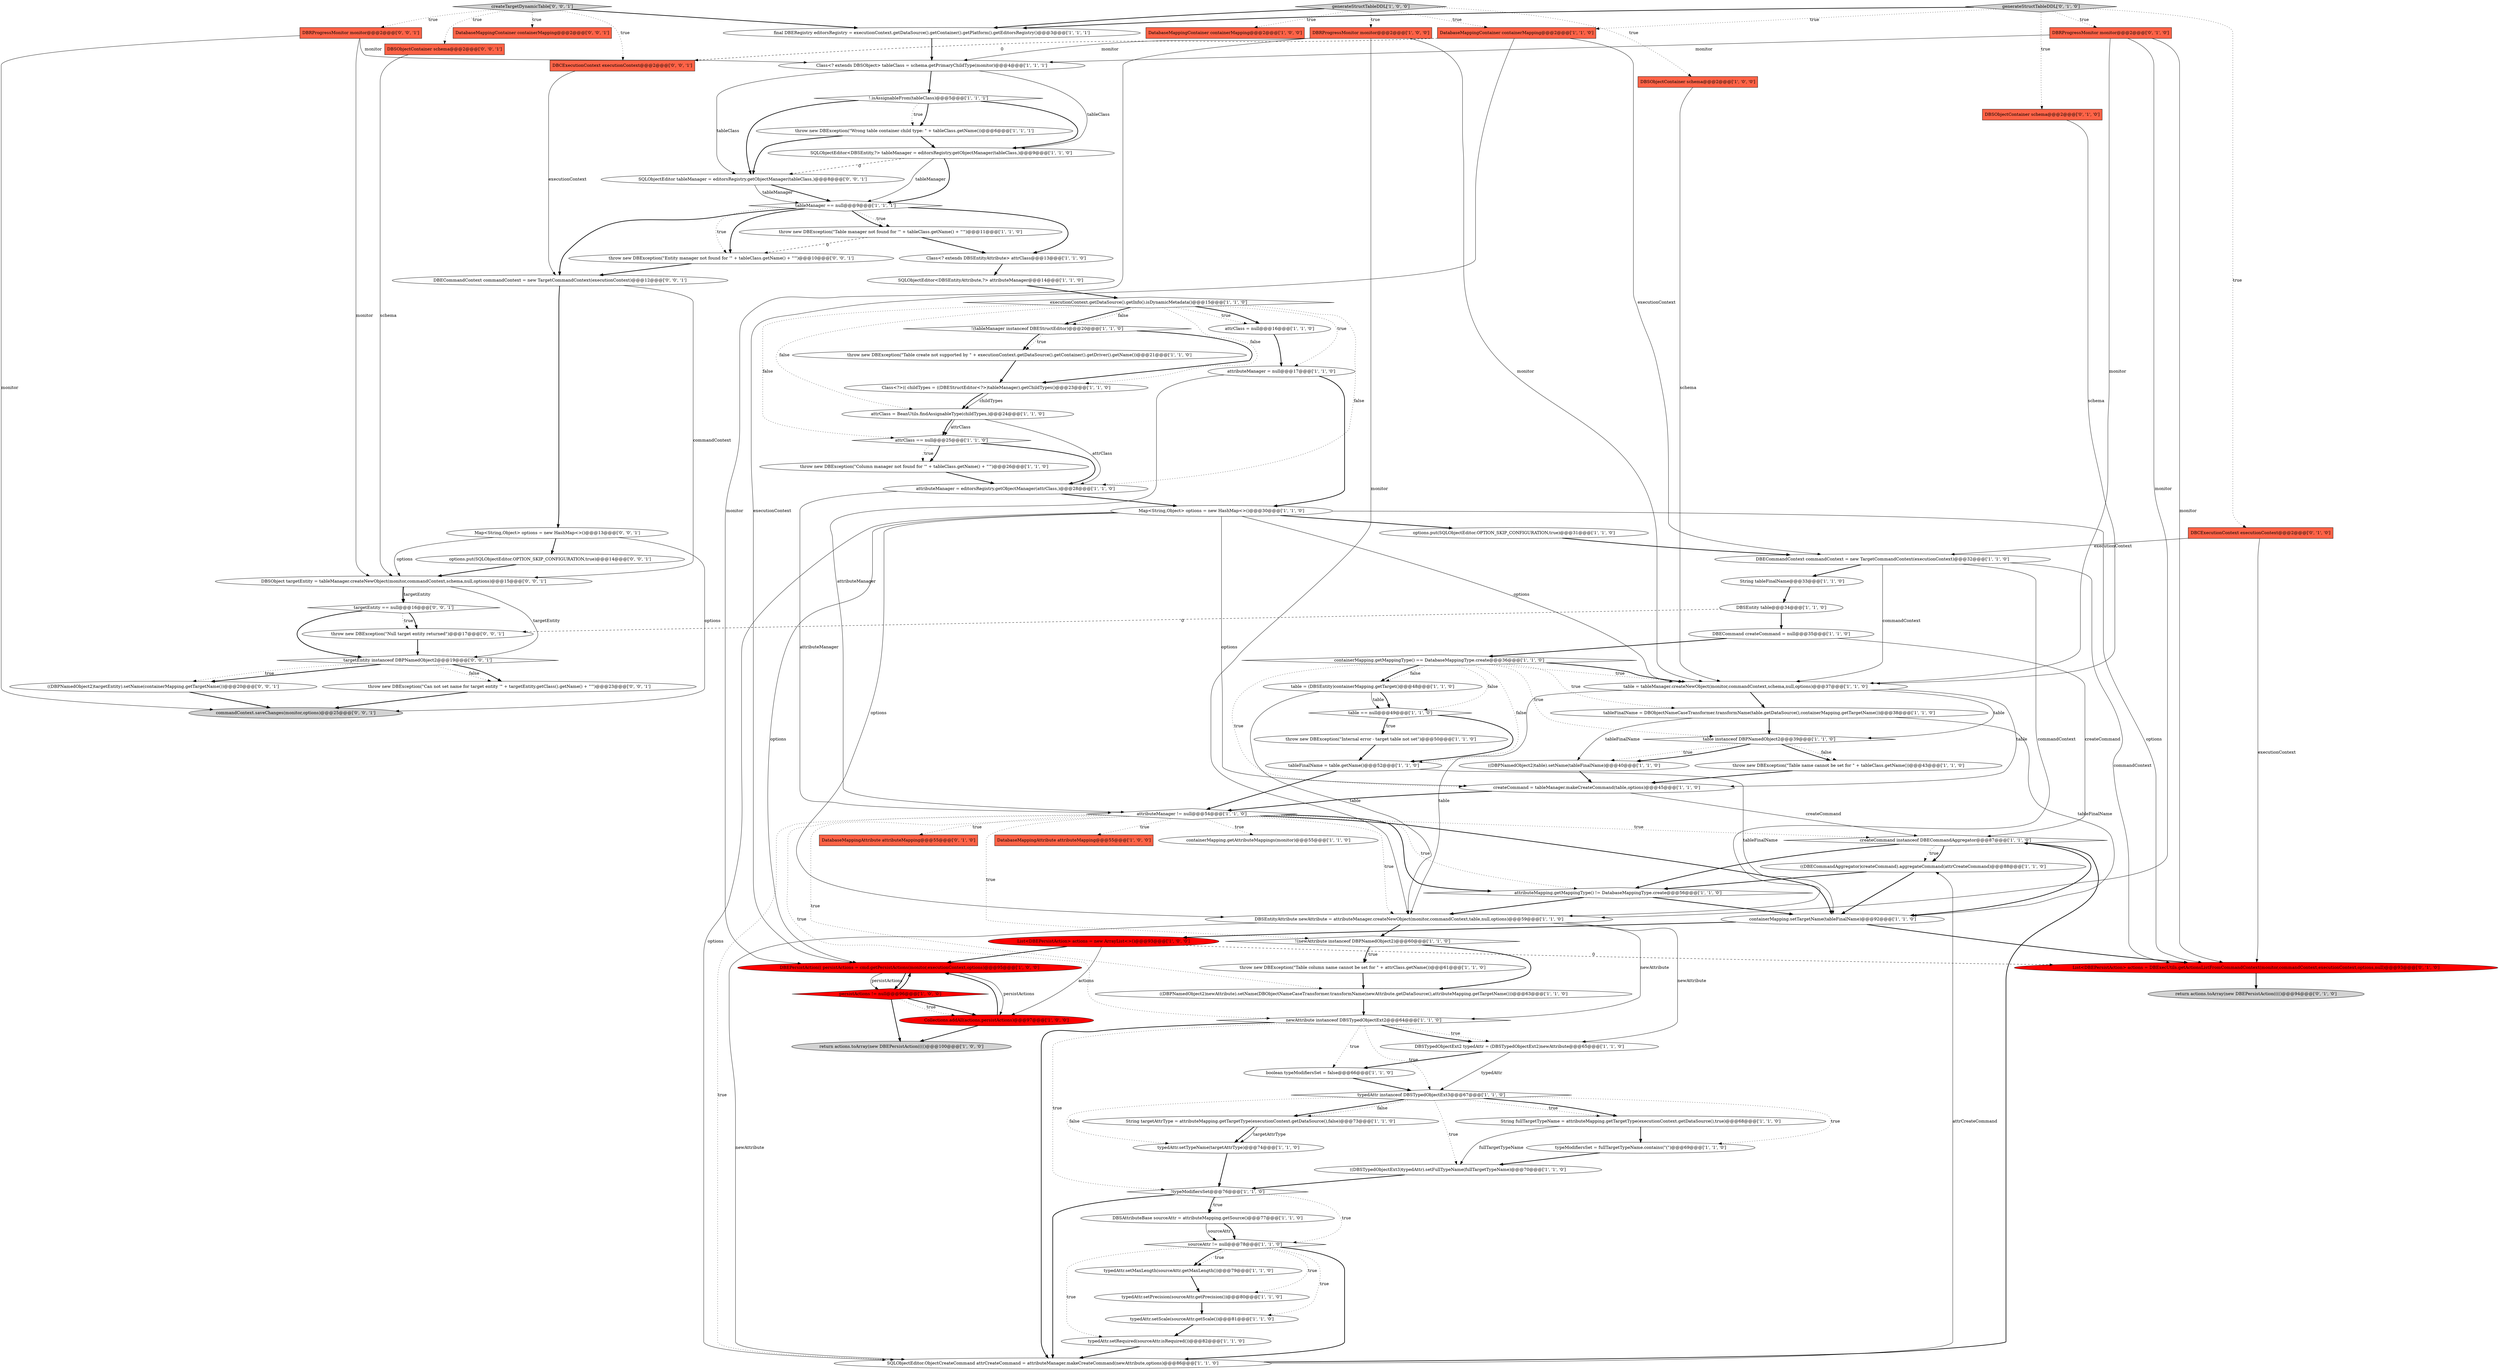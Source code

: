 digraph {
66 [style = filled, label = "attributeManager = editorsRegistry.getObjectManager(attrClass,)@@@28@@@['1', '1', '0']", fillcolor = white, shape = ellipse image = "AAA0AAABBB1BBB"];
81 [style = filled, label = "options.put(SQLObjectEditor.OPTION_SKIP_CONFIGURATION,true)@@@14@@@['0', '0', '1']", fillcolor = white, shape = ellipse image = "AAA0AAABBB3BBB"];
5 [style = filled, label = "typedAttr.setScale(sourceAttr.getScale())@@@81@@@['1', '1', '0']", fillcolor = white, shape = ellipse image = "AAA0AAABBB1BBB"];
44 [style = filled, label = "typedAttr.setTypeName(targetAttrType)@@@74@@@['1', '1', '0']", fillcolor = white, shape = ellipse image = "AAA0AAABBB1BBB"];
84 [style = filled, label = "SQLObjectEditor tableManager = editorsRegistry.getObjectManager(tableClass,)@@@8@@@['0', '0', '1']", fillcolor = white, shape = ellipse image = "AAA0AAABBB3BBB"];
3 [style = filled, label = "throw new DBException(\"Table name cannot be set for \" + tableClass.getName())@@@43@@@['1', '1', '0']", fillcolor = white, shape = ellipse image = "AAA0AAABBB1BBB"];
46 [style = filled, label = "DBECommand createCommand = null@@@35@@@['1', '1', '0']", fillcolor = white, shape = ellipse image = "AAA0AAABBB1BBB"];
56 [style = filled, label = "DBSObjectContainer schema@@@2@@@['1', '0', '0']", fillcolor = tomato, shape = box image = "AAA0AAABBB1BBB"];
17 [style = filled, label = "attrClass = BeanUtils.findAssignableType(childTypes,)@@@24@@@['1', '1', '0']", fillcolor = white, shape = ellipse image = "AAA0AAABBB1BBB"];
31 [style = filled, label = "((DBECommandAggregator)createCommand).aggregateCommand(attrCreateCommand)@@@88@@@['1', '1', '0']", fillcolor = white, shape = ellipse image = "AAA0AAABBB1BBB"];
21 [style = filled, label = "String fullTargetTypeName = attributeMapping.getTargetType(executionContext.getDataSource(),true)@@@68@@@['1', '1', '0']", fillcolor = white, shape = ellipse image = "AAA0AAABBB1BBB"];
63 [style = filled, label = "SQLObjectEditor<DBSEntityAttribute,?> attributeManager@@@14@@@['1', '1', '0']", fillcolor = white, shape = ellipse image = "AAA0AAABBB1BBB"];
68 [style = filled, label = "!(newAttribute instanceof DBPNamedObject2)@@@60@@@['1', '1', '0']", fillcolor = white, shape = diamond image = "AAA0AAABBB1BBB"];
93 [style = filled, label = "throw new DBException(\"Null target entity returned\")@@@17@@@['0', '0', '1']", fillcolor = white, shape = ellipse image = "AAA0AAABBB3BBB"];
34 [style = filled, label = "String targetAttrType = attributeMapping.getTargetType(executionContext.getDataSource(),false)@@@73@@@['1', '1', '0']", fillcolor = white, shape = ellipse image = "AAA0AAABBB1BBB"];
45 [style = filled, label = "!.isAssignableFrom(tableClass)@@@5@@@['1', '1', '1']", fillcolor = white, shape = diamond image = "AAA0AAABBB1BBB"];
47 [style = filled, label = "typedAttr instanceof DBSTypedObjectExt3@@@67@@@['1', '1', '0']", fillcolor = white, shape = diamond image = "AAA0AAABBB1BBB"];
50 [style = filled, label = "((DBSTypedObjectExt3)typedAttr).setFullTypeName(fullTargetTypeName)@@@70@@@['1', '1', '0']", fillcolor = white, shape = ellipse image = "AAA0AAABBB1BBB"];
6 [style = filled, label = "attributeManager = null@@@17@@@['1', '1', '0']", fillcolor = white, shape = ellipse image = "AAA0AAABBB1BBB"];
57 [style = filled, label = "newAttribute instanceof DBSTypedObjectExt2@@@64@@@['1', '1', '0']", fillcolor = white, shape = diamond image = "AAA0AAABBB1BBB"];
16 [style = filled, label = "DatabaseMappingAttribute attributeMapping@@@55@@@['1', '0', '0']", fillcolor = tomato, shape = box image = "AAA0AAABBB1BBB"];
75 [style = filled, label = "DBCExecutionContext executionContext@@@2@@@['0', '1', '0']", fillcolor = tomato, shape = box image = "AAA0AAABBB2BBB"];
52 [style = filled, label = "containerMapping.getAttributeMappings(monitor)@@@55@@@['1', '1', '0']", fillcolor = white, shape = ellipse image = "AAA0AAABBB1BBB"];
14 [style = filled, label = "persistActions != null@@@96@@@['1', '0', '0']", fillcolor = red, shape = diamond image = "AAA1AAABBB1BBB"];
11 [style = filled, label = "tableManager == null@@@9@@@['1', '1', '1']", fillcolor = white, shape = diamond image = "AAA0AAABBB1BBB"];
87 [style = filled, label = "DBSObjectContainer schema@@@2@@@['0', '0', '1']", fillcolor = tomato, shape = box image = "AAA0AAABBB3BBB"];
51 [style = filled, label = "SQLObjectEditor<DBSEntity,?> tableManager = editorsRegistry.getObjectManager(tableClass,)@@@9@@@['1', '1', '0']", fillcolor = white, shape = ellipse image = "AAA0AAABBB1BBB"];
23 [style = filled, label = "DatabaseMappingContainer containerMapping@@@2@@@['1', '0', '0']", fillcolor = tomato, shape = box image = "AAA0AAABBB1BBB"];
29 [style = filled, label = "final DBERegistry editorsRegistry = executionContext.getDataSource().getContainer().getPlatform().getEditorsRegistry()@@@3@@@['1', '1', '1']", fillcolor = white, shape = ellipse image = "AAA0AAABBB1BBB"];
22 [style = filled, label = "Class<? extends DBSObject> tableClass = schema.getPrimaryChildType(monitor)@@@4@@@['1', '1', '1']", fillcolor = white, shape = ellipse image = "AAA0AAABBB1BBB"];
40 [style = filled, label = "List<DBEPersistAction> actions = new ArrayList<>()@@@93@@@['1', '0', '0']", fillcolor = red, shape = ellipse image = "AAA1AAABBB1BBB"];
77 [style = filled, label = "DatabaseMappingAttribute attributeMapping@@@55@@@['0', '1', '0']", fillcolor = tomato, shape = box image = "AAA0AAABBB2BBB"];
13 [style = filled, label = "DBSAttributeBase sourceAttr = attributeMapping.getSource()@@@77@@@['1', '1', '0']", fillcolor = white, shape = ellipse image = "AAA0AAABBB1BBB"];
20 [style = filled, label = "throw new DBException(\"Column manager not found for '\" + tableClass.getName() + \"'\")@@@26@@@['1', '1', '0']", fillcolor = white, shape = ellipse image = "AAA0AAABBB1BBB"];
74 [style = filled, label = "return actions.toArray(new DBEPersistAction(((()@@@94@@@['0', '1', '0']", fillcolor = lightgray, shape = ellipse image = "AAA0AAABBB2BBB"];
54 [style = filled, label = "tableFinalName = table.getName()@@@52@@@['1', '1', '0']", fillcolor = white, shape = ellipse image = "AAA0AAABBB1BBB"];
62 [style = filled, label = "table instanceof DBPNamedObject2@@@39@@@['1', '1', '0']", fillcolor = white, shape = diamond image = "AAA0AAABBB1BBB"];
25 [style = filled, label = "((DBPNamedObject2)table).setName(tableFinalName)@@@40@@@['1', '1', '0']", fillcolor = white, shape = ellipse image = "AAA0AAABBB1BBB"];
97 [style = filled, label = "targetEntity instanceof DBPNamedObject2@@@19@@@['0', '0', '1']", fillcolor = white, shape = diamond image = "AAA0AAABBB3BBB"];
83 [style = filled, label = "throw new DBException(\"Entity manager not found for '\" + tableClass.getName() + \"'\")@@@10@@@['0', '0', '1']", fillcolor = white, shape = ellipse image = "AAA0AAABBB3BBB"];
2 [style = filled, label = "DBSEntity table@@@34@@@['1', '1', '0']", fillcolor = white, shape = ellipse image = "AAA0AAABBB1BBB"];
72 [style = filled, label = "executionContext.getDataSource().getInfo().isDynamicMetadata()@@@15@@@['1', '1', '0']", fillcolor = white, shape = diamond image = "AAA0AAABBB1BBB"];
64 [style = filled, label = "tableFinalName = DBObjectNameCaseTransformer.transformName(table.getDataSource(),containerMapping.getTargetName())@@@38@@@['1', '1', '0']", fillcolor = white, shape = ellipse image = "AAA0AAABBB1BBB"];
92 [style = filled, label = "throw new DBException(\"Can not set name for target entity '\" + targetEntity.getClass().getName() + \"'\")@@@23@@@['0', '0', '1']", fillcolor = white, shape = ellipse image = "AAA0AAABBB3BBB"];
7 [style = filled, label = "attributeMapping.getMappingType() != DatabaseMappingType.create@@@56@@@['1', '1', '0']", fillcolor = white, shape = diamond image = "AAA0AAABBB1BBB"];
49 [style = filled, label = "Class<? extends DBSEntityAttribute> attrClass@@@13@@@['1', '1', '0']", fillcolor = white, shape = ellipse image = "AAA0AAABBB1BBB"];
19 [style = filled, label = "attrClass = null@@@16@@@['1', '1', '0']", fillcolor = white, shape = ellipse image = "AAA0AAABBB1BBB"];
90 [style = filled, label = "createTargetDynamicTable['0', '0', '1']", fillcolor = lightgray, shape = diamond image = "AAA0AAABBB3BBB"];
1 [style = filled, label = "throw new DBException(\"Table create not supported by \" + executionContext.getDataSource().getContainer().getDriver().getName())@@@21@@@['1', '1', '0']", fillcolor = white, shape = ellipse image = "AAA0AAABBB1BBB"];
12 [style = filled, label = "containerMapping.getMappingType() == DatabaseMappingType.create@@@36@@@['1', '1', '0']", fillcolor = white, shape = diamond image = "AAA0AAABBB1BBB"];
38 [style = filled, label = "typedAttr.setRequired(sourceAttr.isRequired())@@@82@@@['1', '1', '0']", fillcolor = white, shape = ellipse image = "AAA0AAABBB1BBB"];
42 [style = filled, label = "DBRProgressMonitor monitor@@@2@@@['1', '0', '0']", fillcolor = tomato, shape = box image = "AAA0AAABBB1BBB"];
37 [style = filled, label = "throw new DBException(\"Internal error - target table not set\")@@@50@@@['1', '1', '0']", fillcolor = white, shape = ellipse image = "AAA0AAABBB1BBB"];
86 [style = filled, label = "targetEntity == null@@@16@@@['0', '0', '1']", fillcolor = white, shape = diamond image = "AAA0AAABBB3BBB"];
10 [style = filled, label = "return actions.toArray(new DBEPersistAction(((()@@@100@@@['1', '0', '0']", fillcolor = lightgray, shape = ellipse image = "AAA0AAABBB1BBB"];
61 [style = filled, label = "String tableFinalName@@@33@@@['1', '1', '0']", fillcolor = white, shape = ellipse image = "AAA0AAABBB1BBB"];
36 [style = filled, label = "table = tableManager.createNewObject(monitor,commandContext,schema,null,options)@@@37@@@['1', '1', '0']", fillcolor = white, shape = ellipse image = "AAA0AAABBB1BBB"];
71 [style = filled, label = "typedAttr.setPrecision(sourceAttr.getPrecision())@@@80@@@['1', '1', '0']", fillcolor = white, shape = ellipse image = "AAA0AAABBB1BBB"];
33 [style = filled, label = "boolean typeModifiersSet = false@@@66@@@['1', '1', '0']", fillcolor = white, shape = ellipse image = "AAA0AAABBB1BBB"];
65 [style = filled, label = "table == null@@@49@@@['1', '1', '0']", fillcolor = white, shape = diamond image = "AAA0AAABBB1BBB"];
91 [style = filled, label = "DBECommandContext commandContext = new TargetCommandContext(executionContext)@@@12@@@['0', '0', '1']", fillcolor = white, shape = ellipse image = "AAA0AAABBB3BBB"];
69 [style = filled, label = "options.put(SQLObjectEditor.OPTION_SKIP_CONFIGURATION,true)@@@31@@@['1', '1', '0']", fillcolor = white, shape = ellipse image = "AAA0AAABBB1BBB"];
85 [style = filled, label = "DBRProgressMonitor monitor@@@2@@@['0', '0', '1']", fillcolor = tomato, shape = box image = "AAA0AAABBB3BBB"];
39 [style = filled, label = "throw new DBException(\"Table manager not found for '\" + tableClass.getName() + \"'\")@@@11@@@['1', '1', '0']", fillcolor = white, shape = ellipse image = "AAA0AAABBB1BBB"];
0 [style = filled, label = "createCommand instanceof DBECommandAggregator@@@87@@@['1', '1', '0']", fillcolor = white, shape = diamond image = "AAA0AAABBB1BBB"];
48 [style = filled, label = "throw new DBException(\"Table column name cannot be set for \" + attrClass.getName())@@@61@@@['1', '1', '0']", fillcolor = white, shape = ellipse image = "AAA0AAABBB1BBB"];
58 [style = filled, label = "DatabaseMappingContainer containerMapping@@@2@@@['1', '1', '0']", fillcolor = tomato, shape = box image = "AAA0AAABBB1BBB"];
55 [style = filled, label = "containerMapping.setTargetName(tableFinalName)@@@92@@@['1', '1', '0']", fillcolor = white, shape = ellipse image = "AAA0AAABBB1BBB"];
82 [style = filled, label = "((DBPNamedObject2)targetEntity).setName(containerMapping.getTargetName())@@@20@@@['0', '0', '1']", fillcolor = white, shape = ellipse image = "AAA0AAABBB3BBB"];
60 [style = filled, label = "typeModifiersSet = fullTargetTypeName.contains(\"(\")@@@69@@@['1', '1', '0']", fillcolor = white, shape = ellipse image = "AAA0AAABBB1BBB"];
94 [style = filled, label = "DatabaseMappingContainer containerMapping@@@2@@@['0', '0', '1']", fillcolor = tomato, shape = box image = "AAA0AAABBB3BBB"];
89 [style = filled, label = "commandContext.saveChanges(monitor,options)@@@25@@@['0', '0', '1']", fillcolor = lightgray, shape = ellipse image = "AAA0AAABBB3BBB"];
70 [style = filled, label = "DBEPersistAction(( persistActions = cmd.getPersistActions(monitor,executionContext,options)@@@95@@@['1', '0', '0']", fillcolor = red, shape = ellipse image = "AAA1AAABBB1BBB"];
9 [style = filled, label = "DBSTypedObjectExt2 typedAttr = (DBSTypedObjectExt2)newAttribute@@@65@@@['1', '1', '0']", fillcolor = white, shape = ellipse image = "AAA0AAABBB1BBB"];
59 [style = filled, label = "DBSEntityAttribute newAttribute = attributeManager.createNewObject(monitor,commandContext,table,null,options)@@@59@@@['1', '1', '0']", fillcolor = white, shape = ellipse image = "AAA0AAABBB1BBB"];
35 [style = filled, label = "throw new DBException(\"Wrong table container child type: \" + tableClass.getName())@@@6@@@['1', '1', '1']", fillcolor = white, shape = ellipse image = "AAA0AAABBB1BBB"];
67 [style = filled, label = "table = (DBSEntity)containerMapping.getTarget()@@@48@@@['1', '1', '0']", fillcolor = white, shape = ellipse image = "AAA0AAABBB1BBB"];
28 [style = filled, label = "DBECommandContext commandContext = new TargetCommandContext(executionContext)@@@32@@@['1', '1', '0']", fillcolor = white, shape = ellipse image = "AAA0AAABBB1BBB"];
53 [style = filled, label = "!typeModifiersSet@@@76@@@['1', '1', '0']", fillcolor = white, shape = diamond image = "AAA0AAABBB1BBB"];
30 [style = filled, label = "Collections.addAll(actions,persistActions)@@@97@@@['1', '0', '0']", fillcolor = red, shape = ellipse image = "AAA1AAABBB1BBB"];
15 [style = filled, label = "SQLObjectEditor.ObjectCreateCommand attrCreateCommand = attributeManager.makeCreateCommand(newAttribute,options)@@@86@@@['1', '1', '0']", fillcolor = white, shape = ellipse image = "AAA0AAABBB1BBB"];
26 [style = filled, label = "sourceAttr != null@@@78@@@['1', '1', '0']", fillcolor = white, shape = diamond image = "AAA0AAABBB1BBB"];
96 [style = filled, label = "Map<String,Object> options = new HashMap<>()@@@13@@@['0', '0', '1']", fillcolor = white, shape = ellipse image = "AAA0AAABBB3BBB"];
73 [style = filled, label = "createCommand = tableManager.makeCreateCommand(table,options)@@@45@@@['1', '1', '0']", fillcolor = white, shape = ellipse image = "AAA0AAABBB1BBB"];
18 [style = filled, label = "!(tableManager instanceof DBEStructEditor)@@@20@@@['1', '1', '0']", fillcolor = white, shape = diamond image = "AAA0AAABBB1BBB"];
43 [style = filled, label = "attrClass == null@@@25@@@['1', '1', '0']", fillcolor = white, shape = diamond image = "AAA0AAABBB1BBB"];
88 [style = filled, label = "DBSObject targetEntity = tableManager.createNewObject(monitor,commandContext,schema,null,options)@@@15@@@['0', '0', '1']", fillcolor = white, shape = ellipse image = "AAA0AAABBB3BBB"];
79 [style = filled, label = "List<DBEPersistAction> actions = DBExecUtils.getActionsListFromCommandContext(monitor,commandContext,executionContext,options,null)@@@93@@@['0', '1', '0']", fillcolor = red, shape = ellipse image = "AAA1AAABBB2BBB"];
78 [style = filled, label = "DBRProgressMonitor monitor@@@2@@@['0', '1', '0']", fillcolor = tomato, shape = box image = "AAA0AAABBB2BBB"];
76 [style = filled, label = "DBSObjectContainer schema@@@2@@@['0', '1', '0']", fillcolor = tomato, shape = box image = "AAA0AAABBB2BBB"];
95 [style = filled, label = "DBCExecutionContext executionContext@@@2@@@['0', '0', '1']", fillcolor = tomato, shape = box image = "AAA0AAABBB3BBB"];
24 [style = filled, label = "Map<String,Object> options = new HashMap<>()@@@30@@@['1', '1', '0']", fillcolor = white, shape = ellipse image = "AAA0AAABBB1BBB"];
27 [style = filled, label = "generateStructTableDDL['1', '0', '0']", fillcolor = lightgray, shape = diamond image = "AAA0AAABBB1BBB"];
32 [style = filled, label = "attributeManager != null@@@54@@@['1', '1', '0']", fillcolor = white, shape = diamond image = "AAA0AAABBB1BBB"];
4 [style = filled, label = "typedAttr.setMaxLength(sourceAttr.getMaxLength())@@@79@@@['1', '1', '0']", fillcolor = white, shape = ellipse image = "AAA0AAABBB1BBB"];
80 [style = filled, label = "generateStructTableDDL['0', '1', '0']", fillcolor = lightgray, shape = diamond image = "AAA0AAABBB2BBB"];
41 [style = filled, label = "Class<?>(( childTypes = ((DBEStructEditor<?>)tableManager).getChildTypes()@@@23@@@['1', '1', '0']", fillcolor = white, shape = ellipse image = "AAA0AAABBB1BBB"];
8 [style = filled, label = "((DBPNamedObject2)newAttribute).setName(DBObjectNameCaseTransformer.transformName(newAttribute.getDataSource(),attributeMapping.getTargetName()))@@@63@@@['1', '1', '0']", fillcolor = white, shape = ellipse image = "AAA0AAABBB1BBB"];
63->72 [style = bold, label=""];
88->86 [style = bold, label=""];
62->3 [style = bold, label=""];
58->28 [style = solid, label="executionContext"];
83->91 [style = bold, label=""];
25->73 [style = bold, label=""];
39->83 [style = dashed, label="0"];
9->47 [style = solid, label="typedAttr"];
65->54 [style = bold, label=""];
12->65 [style = dotted, label="false"];
36->59 [style = solid, label="table"];
28->36 [style = solid, label="commandContext"];
91->96 [style = bold, label=""];
36->73 [style = solid, label="table"];
32->0 [style = dotted, label="true"];
97->92 [style = dotted, label="false"];
80->58 [style = dotted, label="true"];
55->40 [style = bold, label=""];
3->73 [style = bold, label=""];
27->23 [style = dotted, label="true"];
57->9 [style = dotted, label="true"];
97->82 [style = bold, label=""];
15->31 [style = solid, label="attrCreateCommand"];
60->50 [style = bold, label=""];
12->73 [style = dotted, label="true"];
88->97 [style = solid, label="targetEntity"];
44->53 [style = bold, label=""];
5->38 [style = bold, label=""];
38->15 [style = bold, label=""];
0->31 [style = dotted, label="true"];
64->25 [style = solid, label="tableFinalName"];
26->71 [style = dotted, label="true"];
53->26 [style = dotted, label="true"];
32->8 [style = dotted, label="true"];
53->13 [style = dotted, label="true"];
65->37 [style = bold, label=""];
72->41 [style = dotted, label="false"];
41->17 [style = solid, label="childTypes"];
15->0 [style = bold, label=""];
90->87 [style = dotted, label="true"];
39->49 [style = bold, label=""];
26->15 [style = bold, label=""];
90->95 [style = dotted, label="true"];
65->37 [style = dotted, label="true"];
24->36 [style = solid, label="options"];
36->62 [style = solid, label="table"];
49->63 [style = bold, label=""];
47->34 [style = bold, label=""];
26->4 [style = dotted, label="true"];
76->36 [style = solid, label="schema"];
72->18 [style = bold, label=""];
45->35 [style = bold, label=""];
51->11 [style = bold, label=""];
8->57 [style = bold, label=""];
80->75 [style = dotted, label="true"];
30->70 [style = bold, label=""];
32->15 [style = dotted, label="true"];
85->22 [style = solid, label="monitor"];
47->44 [style = dotted, label="false"];
17->43 [style = solid, label="attrClass"];
4->71 [style = bold, label=""];
62->25 [style = dotted, label="true"];
14->30 [style = bold, label=""];
66->32 [style = solid, label="attributeManager"];
1->41 [style = bold, label=""];
80->76 [style = dotted, label="true"];
9->33 [style = bold, label=""];
21->50 [style = solid, label="fullTargetTypeName"];
62->25 [style = bold, label=""];
42->22 [style = solid, label="monitor"];
57->33 [style = dotted, label="true"];
58->70 [style = solid, label="executionContext"];
12->67 [style = dotted, label="false"];
14->10 [style = bold, label=""];
32->7 [style = bold, label=""];
11->91 [style = bold, label=""];
7->55 [style = bold, label=""];
57->47 [style = dotted, label="true"];
56->36 [style = solid, label="schema"];
42->36 [style = solid, label="monitor"];
19->6 [style = bold, label=""];
26->4 [style = bold, label=""];
47->60 [style = dotted, label="true"];
68->48 [style = dotted, label="true"];
11->39 [style = dotted, label="true"];
0->7 [style = bold, label=""];
59->68 [style = bold, label=""];
22->84 [style = solid, label="tableClass"];
40->30 [style = solid, label="actions"];
73->0 [style = solid, label="createCommand"];
72->17 [style = dotted, label="false"];
43->66 [style = bold, label=""];
27->58 [style = dotted, label="true"];
66->24 [style = bold, label=""];
18->1 [style = bold, label=""];
33->47 [style = bold, label=""];
59->15 [style = solid, label="newAttribute"];
28->61 [style = bold, label=""];
12->62 [style = dotted, label="true"];
30->10 [style = bold, label=""];
61->2 [style = bold, label=""];
28->79 [style = solid, label="commandContext"];
21->60 [style = bold, label=""];
18->41 [style = bold, label=""];
27->42 [style = dotted, label="true"];
27->29 [style = bold, label=""];
24->73 [style = solid, label="options"];
42->70 [style = solid, label="monitor"];
35->51 [style = bold, label=""];
87->88 [style = solid, label="schema"];
96->89 [style = solid, label="options"];
78->36 [style = solid, label="monitor"];
0->31 [style = bold, label=""];
95->91 [style = solid, label="executionContext"];
42->59 [style = solid, label="monitor"];
17->66 [style = solid, label="attrClass"];
82->89 [style = bold, label=""];
84->11 [style = bold, label=""];
28->59 [style = solid, label="commandContext"];
45->84 [style = bold, label=""];
70->14 [style = solid, label="persistActions"];
22->45 [style = bold, label=""];
24->69 [style = bold, label=""];
59->57 [style = solid, label="newAttribute"];
90->94 [style = dotted, label="true"];
70->14 [style = bold, label=""];
80->29 [style = bold, label=""];
45->51 [style = bold, label=""];
32->57 [style = dotted, label="true"];
92->89 [style = bold, label=""];
91->88 [style = solid, label="commandContext"];
18->1 [style = dotted, label="true"];
43->20 [style = bold, label=""];
12->36 [style = dotted, label="true"];
12->36 [style = bold, label=""];
32->7 [style = dotted, label="true"];
97->82 [style = dotted, label="true"];
90->85 [style = dotted, label="true"];
46->0 [style = solid, label="createCommand"];
6->24 [style = bold, label=""];
59->9 [style = solid, label="newAttribute"];
71->5 [style = bold, label=""];
93->97 [style = bold, label=""];
40->79 [style = dashed, label="0"];
90->29 [style = bold, label=""];
70->30 [style = solid, label="persistActions"];
73->32 [style = bold, label=""];
31->7 [style = bold, label=""];
67->59 [style = solid, label="table"];
27->56 [style = dotted, label="true"];
68->48 [style = bold, label=""];
69->28 [style = bold, label=""];
11->83 [style = dotted, label="true"];
17->43 [style = bold, label=""];
14->30 [style = dotted, label="true"];
57->53 [style = dotted, label="true"];
80->78 [style = dotted, label="true"];
6->32 [style = solid, label="attributeManager"];
64->62 [style = bold, label=""];
72->43 [style = dotted, label="false"];
26->38 [style = dotted, label="true"];
13->26 [style = solid, label="sourceAttr"];
11->83 [style = bold, label=""];
86->93 [style = dotted, label="true"];
13->26 [style = bold, label=""];
57->15 [style = bold, label=""];
47->50 [style = dotted, label="true"];
2->93 [style = dashed, label="0"];
12->54 [style = dotted, label="false"];
85->89 [style = solid, label="monitor"];
34->44 [style = bold, label=""];
32->68 [style = dotted, label="true"];
57->9 [style = bold, label=""];
7->59 [style = bold, label=""];
20->66 [style = bold, label=""];
47->21 [style = dotted, label="true"];
32->52 [style = dotted, label="true"];
47->21 [style = bold, label=""];
84->11 [style = solid, label="tableManager"];
96->88 [style = solid, label="options"];
51->11 [style = solid, label="tableManager"];
58->95 [style = dashed, label="0"];
11->49 [style = bold, label=""];
53->13 [style = bold, label=""];
72->18 [style = dotted, label="false"];
36->64 [style = bold, label=""];
54->55 [style = solid, label="tableFinalName"];
40->70 [style = bold, label=""];
72->19 [style = bold, label=""];
2->46 [style = bold, label=""];
24->70 [style = solid, label="options"];
46->12 [style = bold, label=""];
14->70 [style = bold, label=""];
97->92 [style = bold, label=""];
35->84 [style = bold, label=""];
62->3 [style = dotted, label="false"];
34->44 [style = solid, label="targetAttrType"];
72->66 [style = dotted, label="false"];
32->77 [style = dotted, label="true"];
48->8 [style = bold, label=""];
12->64 [style = dotted, label="true"];
86->97 [style = bold, label=""];
85->88 [style = solid, label="monitor"];
67->65 [style = bold, label=""];
64->55 [style = solid, label="tableFinalName"];
37->54 [style = bold, label=""];
81->88 [style = bold, label=""];
88->86 [style = solid, label="targetEntity"];
86->93 [style = bold, label=""];
75->28 [style = solid, label="executionContext"];
41->17 [style = bold, label=""];
75->79 [style = solid, label="executionContext"];
32->55 [style = bold, label=""];
51->84 [style = dashed, label="0"];
72->19 [style = dotted, label="true"];
47->34 [style = dotted, label="false"];
31->55 [style = bold, label=""];
0->55 [style = bold, label=""];
78->22 [style = solid, label="monitor"];
45->35 [style = dotted, label="true"];
43->20 [style = dotted, label="true"];
79->74 [style = bold, label=""];
22->51 [style = solid, label="tableClass"];
24->79 [style = solid, label="options"];
11->39 [style = bold, label=""];
54->32 [style = bold, label=""];
53->15 [style = bold, label=""];
24->59 [style = solid, label="options"];
96->81 [style = bold, label=""];
32->59 [style = dotted, label="true"];
29->22 [style = bold, label=""];
78->59 [style = solid, label="monitor"];
78->79 [style = solid, label="monitor"];
68->8 [style = bold, label=""];
55->79 [style = bold, label=""];
32->16 [style = dotted, label="true"];
26->5 [style = dotted, label="true"];
67->65 [style = solid, label="table"];
50->53 [style = bold, label=""];
72->6 [style = dotted, label="true"];
24->15 [style = solid, label="options"];
12->67 [style = bold, label=""];
}
